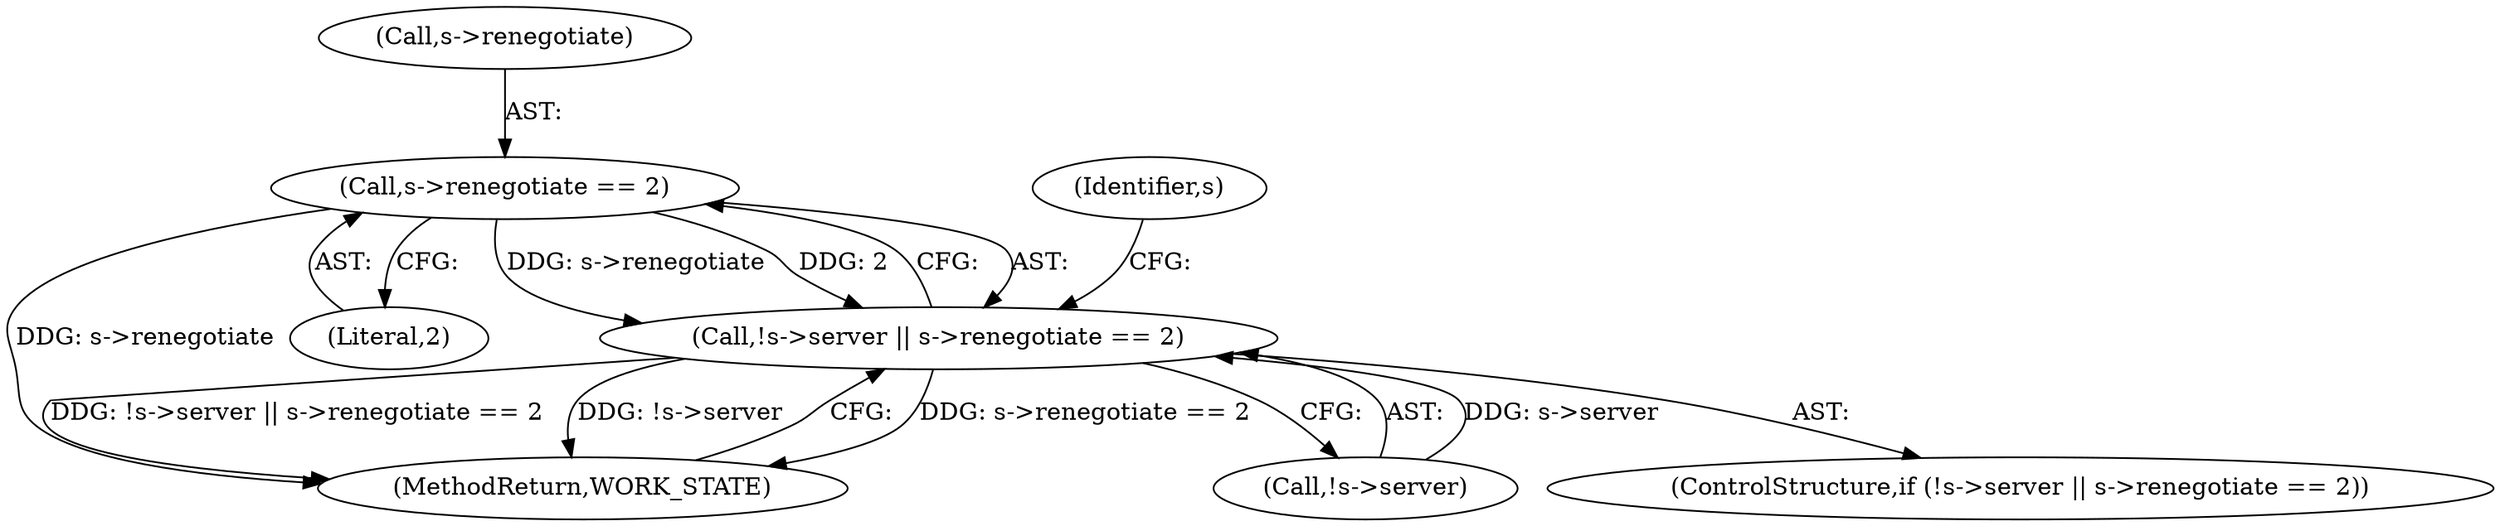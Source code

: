 digraph "0_openssl_f5c7f5dfbaf0d2f7d946d0fe86f08e6bcb36ed0d_2@pointer" {
"1000160" [label="(Call,s->renegotiate == 2)"];
"1000155" [label="(Call,!s->server || s->renegotiate == 2)"];
"1000289" [label="(MethodReturn,WORK_STATE)"];
"1000164" [label="(Literal,2)"];
"1000156" [label="(Call,!s->server)"];
"1000154" [label="(ControlStructure,if (!s->server || s->renegotiate == 2))"];
"1000168" [label="(Identifier,s)"];
"1000161" [label="(Call,s->renegotiate)"];
"1000160" [label="(Call,s->renegotiate == 2)"];
"1000155" [label="(Call,!s->server || s->renegotiate == 2)"];
"1000160" -> "1000155"  [label="AST: "];
"1000160" -> "1000164"  [label="CFG: "];
"1000161" -> "1000160"  [label="AST: "];
"1000164" -> "1000160"  [label="AST: "];
"1000155" -> "1000160"  [label="CFG: "];
"1000160" -> "1000289"  [label="DDG: s->renegotiate"];
"1000160" -> "1000155"  [label="DDG: s->renegotiate"];
"1000160" -> "1000155"  [label="DDG: 2"];
"1000155" -> "1000154"  [label="AST: "];
"1000155" -> "1000156"  [label="CFG: "];
"1000156" -> "1000155"  [label="AST: "];
"1000168" -> "1000155"  [label="CFG: "];
"1000289" -> "1000155"  [label="CFG: "];
"1000155" -> "1000289"  [label="DDG: s->renegotiate == 2"];
"1000155" -> "1000289"  [label="DDG: !s->server || s->renegotiate == 2"];
"1000155" -> "1000289"  [label="DDG: !s->server"];
"1000156" -> "1000155"  [label="DDG: s->server"];
}
